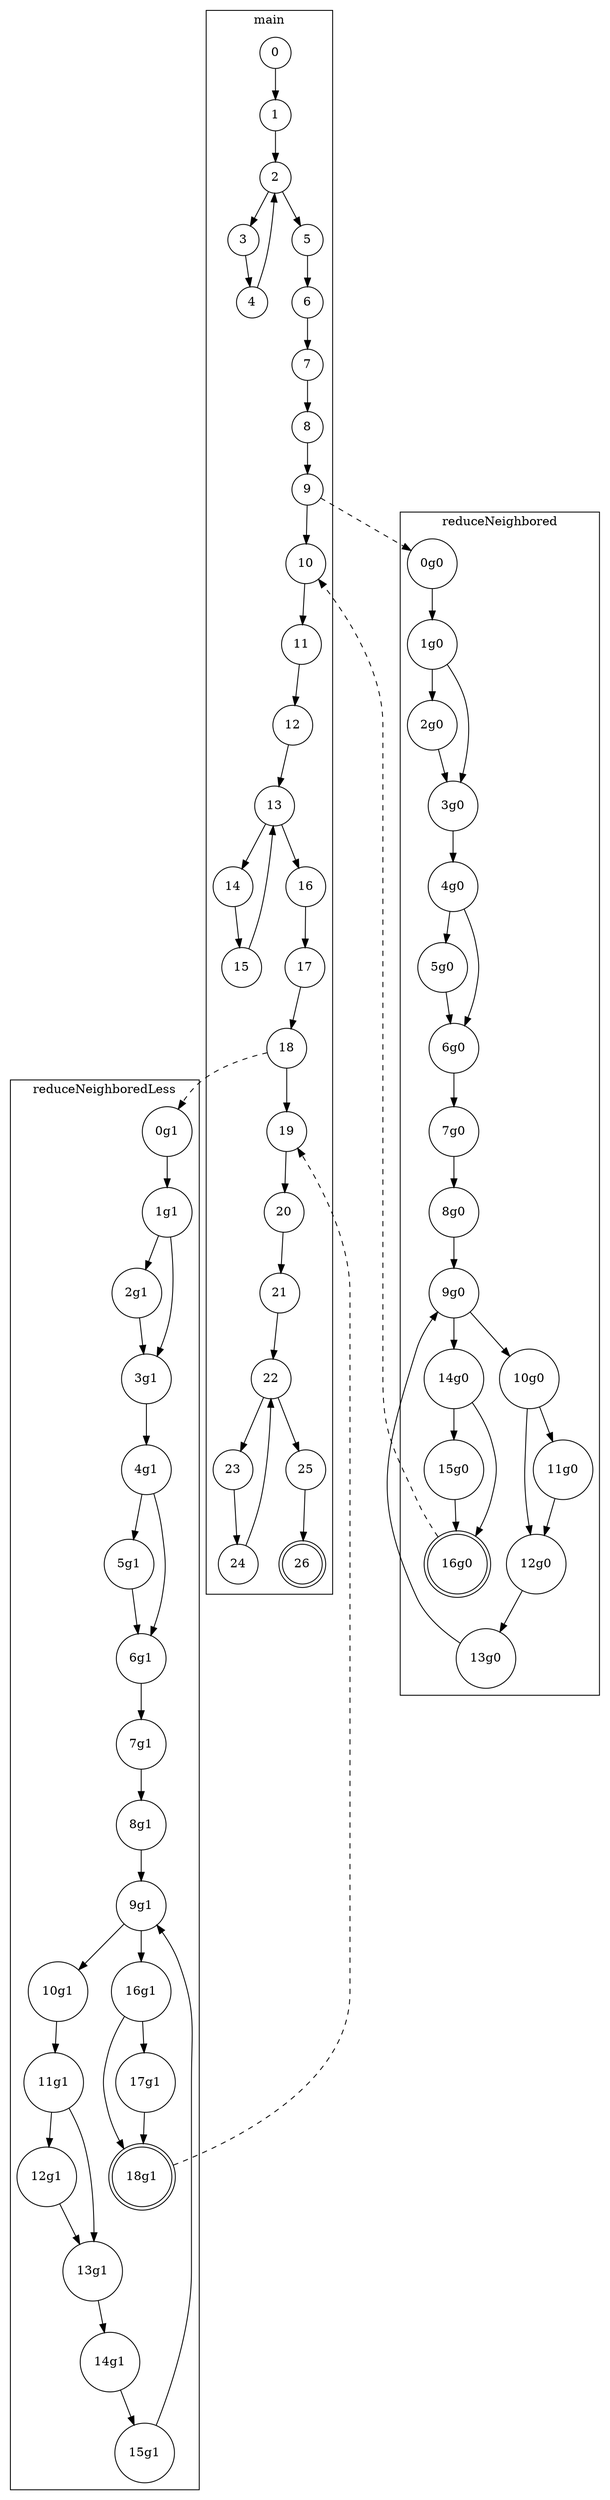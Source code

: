 digraph CFG{
	subgraph cluster_0{
		node [shape = doublecircle] "26";
		node [shape = circle];
		label = "main";
		color=black
		"0" -> "1"; /*beforeloop*/
		"1" -> "2"; /*loop*/
		"2" -> "3"; /*exprStmt*/
		"3" -> "4"; /*loopend*/
		"4" -> "2"; /*loopend*/
		"2" -> "5"; /*exprStmt*/
		"5" -> "6"; /*exprStmt*/
		"6" -> "7"; /*exprStmt*/
		"7" -> "8"; /*exprStmt*/
		"8" -> "9"; /*exprStmt*/
		"9" -> "10"; /*exprStmt*/
		"10" -> "11"; /*exprStmt*/
		"11" -> "12"; /*beforeloop*/
		"12" -> "13"; /*loop*/
		"13" -> "14"; /*exprStmt*/
		"14" -> "15"; /*loopend*/
		"15" -> "13"; /*loopend*/
		"13" -> "16"; /*exprStmt*/
		"16" -> "17"; /*exprStmt*/
		"17" -> "18"; /*exprStmt*/
		"18" -> "19"; /*exprStmt*/
		"19" -> "20"; /*exprStmt*/
		"20" -> "21"; /*beforeloop*/
		"21" -> "22"; /*loop*/
		"22" -> "23"; /*exprStmt*/
		"23" -> "24"; /*loopend*/
		"24" -> "22"; /*loopend*/
		"22" -> "25"; /*exprStmt*/
		"25" -> "26"; /*exprStmt*/
	}
	subgraph cluster_1{
		node [shape = doublecircle] "16g0";
		node [shape = circle];
		label = "reduceNeighbored";
		color=black
		"0g0" -> "1g0"; /*if*/
		"1g0" -> "2g0"; /*then*/
		"2g0" -> "3g0"; /*ifend*/
		"1g0" -> "3g0";/*ifend*/
		"3g0" -> "4g0"; /*if*/
		"4g0" -> "5g0"; /*then*/
		"5g0" -> "6g0"; /*ifend*/
		"4g0" -> "6g0";/*ifend*/
		"6g0" -> "7g0"; /*exprStmt*/
		"7g0" -> "8g0"; /*beforeloop*/
		"8g0" -> "9g0"; /*loop*/
		"9g0" -> "10g0"; /*if*/
		"10g0" -> "11g0"; /*then*/
		"11g0" -> "12g0"; /*ifend*/
		"10g0" -> "12g0";/*ifend*/
		"12g0" -> "13g0"; /*loopend*/
		"13g0" -> "9g0"; /*loopend*/
		"9g0" -> "14g0"; /*if*/
		"14g0" -> "15g0"; /*then*/
		"15g0" -> "16g0"; /*ifend*/
		"14g0" -> "16g0";/*ifend*/
	}
	subgraph cluster_2{
		node [shape = doublecircle] "18g1";
		node [shape = circle];
		label = "reduceNeighboredLess";
		color=black
		"0g1" -> "1g1"; /*if*/
		"1g1" -> "2g1"; /*then*/
		"2g1" -> "3g1"; /*ifend*/
		"1g1" -> "3g1";/*ifend*/
		"3g1" -> "4g1"; /*if*/
		"4g1" -> "5g1"; /*then*/
		"5g1" -> "6g1"; /*ifend*/
		"4g1" -> "6g1";/*ifend*/
		"6g1" -> "7g1"; /*exprStmt*/
		"7g1" -> "8g1"; /*beforeloop*/
		"8g1" -> "9g1"; /*loop*/
		"9g1" -> "10g1"; /*declStmt*/
		"10g1" -> "11g1"; /*if*/
		"11g1" -> "12g1"; /*then*/
		"12g1" -> "13g1"; /*ifend*/
		"11g1" -> "13g1";/*ifend*/
		"13g1" -> "14g1"; /*exprStmt*/
		"14g1" -> "15g1"; /*loopend*/
		"15g1" -> "9g1"; /*loopend*/
		"9g1" -> "16g1"; /*if*/
		"16g1" -> "17g1"; /*then*/
		"17g1" -> "18g1"; /*ifend*/
		"16g1" -> "18g1";/*ifend*/
	}
	"9" -> "0g0" [ style=dashed ];
	"18" -> "0g1" [ style=dashed ];
	"16g0" -> "10" [ style=dashed ];
	"18g1" -> "19" [ style=dashed ];
}